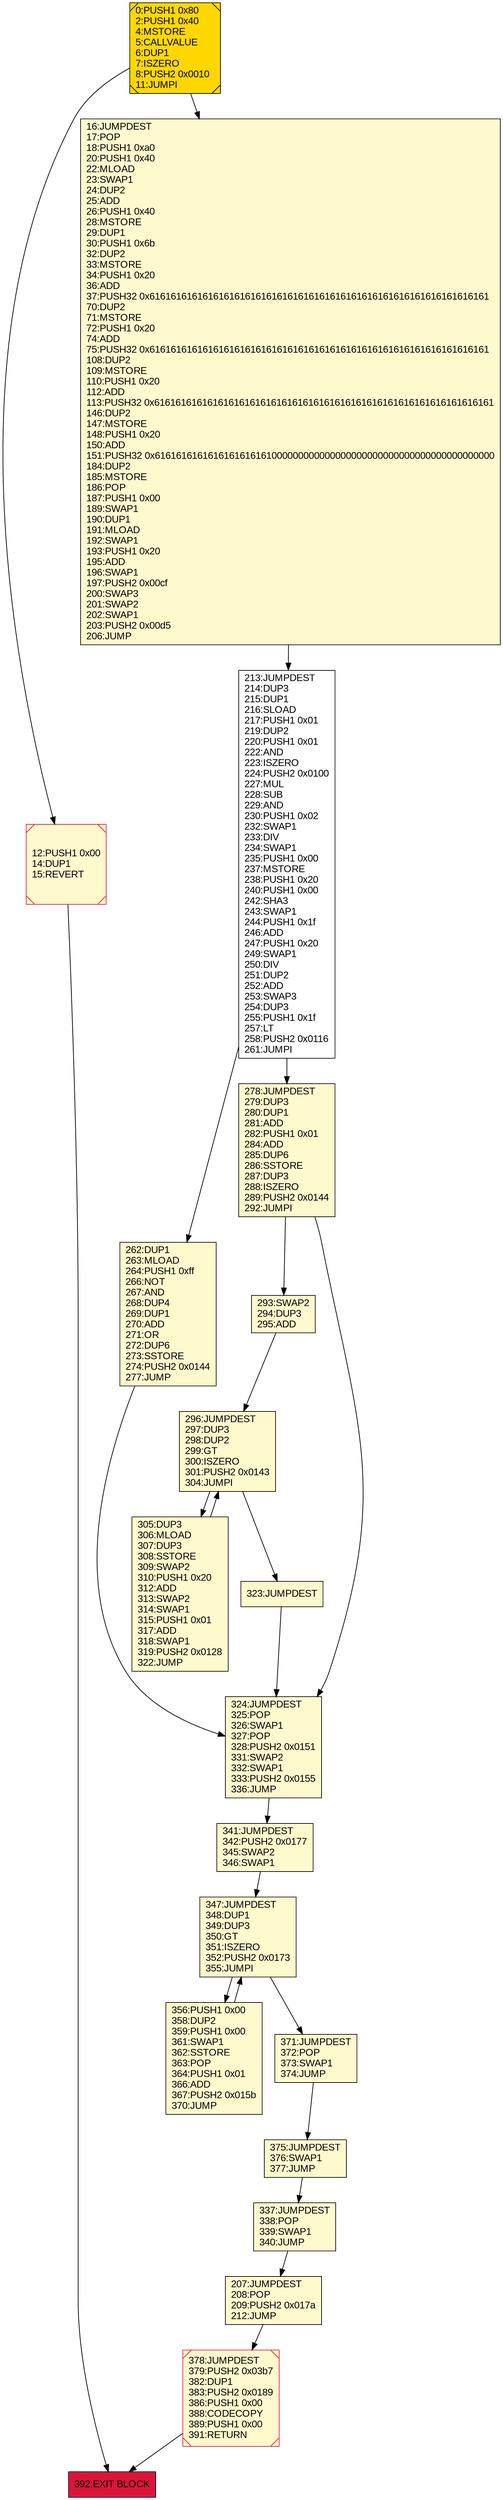 digraph G {
	node [color=black fillcolor=white fontcolor=black fontname=arial shape=box style=filled]
	bgcolor=transparent
	rankdir=UD
	0 [label="0:PUSH1 0x80\l2:PUSH1 0x40\l4:MSTORE\l5:CALLVALUE\l6:DUP1\l7:ISZERO\l8:PUSH2 0x0010\l11:JUMPI\l" fillcolor=gold shape=Msquare]
	12 [label="12:PUSH1 0x00\l14:DUP1\l15:REVERT\l" color=crimson fillcolor=lemonchiffon shape=Msquare]
	16 [label="16:JUMPDEST\l17:POP\l18:PUSH1 0xa0\l20:PUSH1 0x40\l22:MLOAD\l23:SWAP1\l24:DUP2\l25:ADD\l26:PUSH1 0x40\l28:MSTORE\l29:DUP1\l30:PUSH1 0x6b\l32:DUP2\l33:MSTORE\l34:PUSH1 0x20\l36:ADD\l37:PUSH32 0x6161616161616161616161616161616161616161616161616161616161616161\l70:DUP2\l71:MSTORE\l72:PUSH1 0x20\l74:ADD\l75:PUSH32 0x6161616161616161616161616161616161616161616161616161616161616161\l108:DUP2\l109:MSTORE\l110:PUSH1 0x20\l112:ADD\l113:PUSH32 0x6161616161616161616161616161616161616161616161616161616161616161\l146:DUP2\l147:MSTORE\l148:PUSH1 0x20\l150:ADD\l151:PUSH32 0x6161616161616161616161000000000000000000000000000000000000000000\l184:DUP2\l185:MSTORE\l186:POP\l187:PUSH1 0x00\l189:SWAP1\l190:DUP1\l191:MLOAD\l192:SWAP1\l193:PUSH1 0x20\l195:ADD\l196:SWAP1\l197:PUSH2 0x00cf\l200:SWAP3\l201:SWAP2\l202:SWAP1\l203:PUSH2 0x00d5\l206:JUMP\l" fillcolor=lemonchiffon]
	207 [label="207:JUMPDEST\l208:POP\l209:PUSH2 0x017a\l212:JUMP\l" fillcolor=lemonchiffon]
	213 [label="213:JUMPDEST\l214:DUP3\l215:DUP1\l216:SLOAD\l217:PUSH1 0x01\l219:DUP2\l220:PUSH1 0x01\l222:AND\l223:ISZERO\l224:PUSH2 0x0100\l227:MUL\l228:SUB\l229:AND\l230:PUSH1 0x02\l232:SWAP1\l233:DIV\l234:SWAP1\l235:PUSH1 0x00\l237:MSTORE\l238:PUSH1 0x20\l240:PUSH1 0x00\l242:SHA3\l243:SWAP1\l244:PUSH1 0x1f\l246:ADD\l247:PUSH1 0x20\l249:SWAP1\l250:DIV\l251:DUP2\l252:ADD\l253:SWAP3\l254:DUP3\l255:PUSH1 0x1f\l257:LT\l258:PUSH2 0x0116\l261:JUMPI\l"]
	262 [label="262:DUP1\l263:MLOAD\l264:PUSH1 0xff\l266:NOT\l267:AND\l268:DUP4\l269:DUP1\l270:ADD\l271:OR\l272:DUP6\l273:SSTORE\l274:PUSH2 0x0144\l277:JUMP\l" fillcolor=lemonchiffon]
	278 [label="278:JUMPDEST\l279:DUP3\l280:DUP1\l281:ADD\l282:PUSH1 0x01\l284:ADD\l285:DUP6\l286:SSTORE\l287:DUP3\l288:ISZERO\l289:PUSH2 0x0144\l292:JUMPI\l" fillcolor=lemonchiffon]
	293 [label="293:SWAP2\l294:DUP3\l295:ADD\l" fillcolor=lemonchiffon]
	296 [label="296:JUMPDEST\l297:DUP3\l298:DUP2\l299:GT\l300:ISZERO\l301:PUSH2 0x0143\l304:JUMPI\l" fillcolor=lemonchiffon]
	305 [label="305:DUP3\l306:MLOAD\l307:DUP3\l308:SSTORE\l309:SWAP2\l310:PUSH1 0x20\l312:ADD\l313:SWAP2\l314:SWAP1\l315:PUSH1 0x01\l317:ADD\l318:SWAP1\l319:PUSH2 0x0128\l322:JUMP\l" fillcolor=lemonchiffon]
	323 [label="323:JUMPDEST\l" fillcolor=lemonchiffon]
	324 [label="324:JUMPDEST\l325:POP\l326:SWAP1\l327:POP\l328:PUSH2 0x0151\l331:SWAP2\l332:SWAP1\l333:PUSH2 0x0155\l336:JUMP\l" fillcolor=lemonchiffon]
	337 [label="337:JUMPDEST\l338:POP\l339:SWAP1\l340:JUMP\l" fillcolor=lemonchiffon]
	341 [label="341:JUMPDEST\l342:PUSH2 0x0177\l345:SWAP2\l346:SWAP1\l" fillcolor=lemonchiffon]
	347 [label="347:JUMPDEST\l348:DUP1\l349:DUP3\l350:GT\l351:ISZERO\l352:PUSH2 0x0173\l355:JUMPI\l" fillcolor=lemonchiffon]
	356 [label="356:PUSH1 0x00\l358:DUP2\l359:PUSH1 0x00\l361:SWAP1\l362:SSTORE\l363:POP\l364:PUSH1 0x01\l366:ADD\l367:PUSH2 0x015b\l370:JUMP\l" fillcolor=lemonchiffon]
	371 [label="371:JUMPDEST\l372:POP\l373:SWAP1\l374:JUMP\l" fillcolor=lemonchiffon]
	375 [label="375:JUMPDEST\l376:SWAP1\l377:JUMP\l" fillcolor=lemonchiffon]
	378 [label="378:JUMPDEST\l379:PUSH2 0x03b7\l382:DUP1\l383:PUSH2 0x0189\l386:PUSH1 0x00\l388:CODECOPY\l389:PUSH1 0x00\l391:RETURN\l" color=crimson fillcolor=lemonchiffon shape=Msquare]
	392 [label="392:EXIT BLOCK\l" fillcolor=crimson]
	0 -> 16
	0 -> 12
	12 -> 392
	16 -> 213
	207 -> 378
	213 -> 278
	213 -> 262
	262 -> 324
	278 -> 324
	278 -> 293
	293 -> 296
	296 -> 323
	296 -> 305
	305 -> 296
	323 -> 324
	324 -> 341
	337 -> 207
	341 -> 347
	347 -> 371
	347 -> 356
	356 -> 347
	371 -> 375
	375 -> 337
	378 -> 392
}
